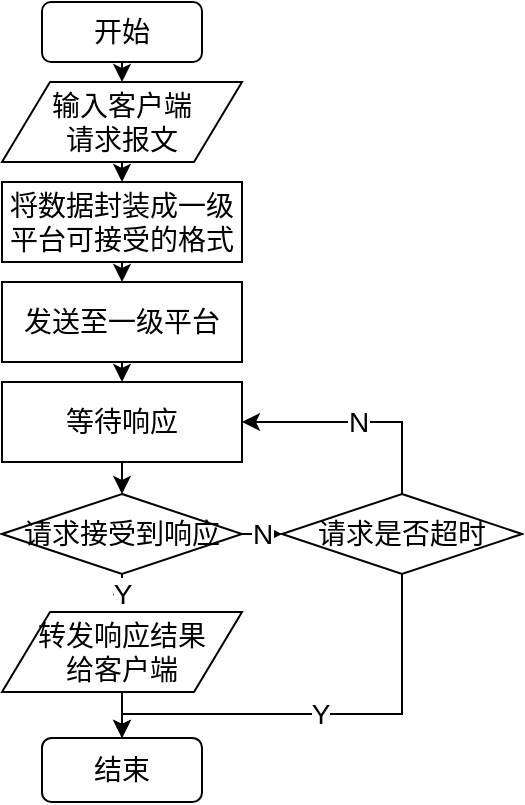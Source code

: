 <mxfile version="10.6.9" type="github"><diagram id="6a731a19-8d31-9384-78a2-239565b7b9f0" name="Page-1"><mxGraphModel dx="754" dy="436" grid="1" gridSize="10" guides="1" tooltips="1" connect="1" arrows="1" fold="1" page="1" pageScale="1" pageWidth="1169" pageHeight="827" background="#ffffff" math="0" shadow="0"><root><mxCell id="0"/><mxCell id="1" parent="0"/><mxCell id="ubXrytw-IXT8hKqeV3bM-14" style="edgeStyle=orthogonalEdgeStyle;rounded=0;orthogonalLoop=1;jettySize=auto;html=1;exitX=0.5;exitY=1;exitDx=0;exitDy=0;entryX=0.5;entryY=0;entryDx=0;entryDy=0;fontSize=14;" parent="1" source="fSllt47jS76DDm8m2qAF-55" target="ubXrytw-IXT8hKqeV3bM-5" edge="1"><mxGeometry relative="1" as="geometry"/></mxCell><mxCell id="fSllt47jS76DDm8m2qAF-55" value="将数据封装成一级平台可接受的格式" style="rounded=0;whiteSpace=wrap;html=1;fontSize=14;" parent="1" vertex="1"><mxGeometry x="210" y="260" width="120" height="40" as="geometry"/></mxCell><mxCell id="ubXrytw-IXT8hKqeV3bM-22" style="edgeStyle=orthogonalEdgeStyle;rounded=0;orthogonalLoop=1;jettySize=auto;html=1;exitX=0.5;exitY=1;exitDx=0;exitDy=0;entryX=0.5;entryY=0;entryDx=0;entryDy=0;fontSize=14;" parent="1" source="fSllt47jS76DDm8m2qAF-56" target="fSllt47jS76DDm8m2qAF-55" edge="1"><mxGeometry relative="1" as="geometry"/></mxCell><mxCell id="fSllt47jS76DDm8m2qAF-56" value="输入客户端&lt;br&gt;请求报文" style="shape=parallelogram;perimeter=parallelogramPerimeter;whiteSpace=wrap;html=1;fontSize=14;" parent="1" vertex="1"><mxGeometry x="210" y="210" width="120" height="40" as="geometry"/></mxCell><mxCell id="ubXrytw-IXT8hKqeV3bM-17" value="Y" style="edgeStyle=orthogonalEdgeStyle;rounded=0;orthogonalLoop=1;jettySize=auto;html=1;exitX=0.5;exitY=1;exitDx=0;exitDy=0;entryX=0.5;entryY=0;entryDx=0;entryDy=0;fontSize=14;" parent="1" source="fSllt47jS76DDm8m2qAF-57" target="ubXrytw-IXT8hKqeV3bM-8" edge="1"><mxGeometry relative="1" as="geometry"/></mxCell><mxCell id="ubXrytw-IXT8hKqeV3bM-18" value="N" style="edgeStyle=orthogonalEdgeStyle;rounded=0;orthogonalLoop=1;jettySize=auto;html=1;exitX=1;exitY=0.5;exitDx=0;exitDy=0;entryX=0;entryY=0.5;entryDx=0;entryDy=0;fontSize=14;" parent="1" source="fSllt47jS76DDm8m2qAF-57" target="ubXrytw-IXT8hKqeV3bM-9" edge="1"><mxGeometry relative="1" as="geometry"/></mxCell><mxCell id="fSllt47jS76DDm8m2qAF-57" value="请求接受到响应&lt;br&gt;" style="rhombus;whiteSpace=wrap;html=1;fontSize=14;" parent="1" vertex="1"><mxGeometry x="210" y="416" width="120" height="40" as="geometry"/></mxCell><mxCell id="ubXrytw-IXT8hKqeV3bM-12" style="edgeStyle=orthogonalEdgeStyle;rounded=0;orthogonalLoop=1;jettySize=auto;html=1;exitX=0.5;exitY=1;exitDx=0;exitDy=0;entryX=0.5;entryY=0;entryDx=0;entryDy=0;fontSize=14;" parent="1" source="fSllt47jS76DDm8m2qAF-58" target="fSllt47jS76DDm8m2qAF-56" edge="1"><mxGeometry relative="1" as="geometry"/></mxCell><mxCell id="fSllt47jS76DDm8m2qAF-58" value="开始" style="shape=ext;rounded=1;whiteSpace=wrap;html=1;fontSize=14;" parent="1" vertex="1"><mxGeometry x="230" y="170" width="80" height="30" as="geometry"/></mxCell><mxCell id="ubXrytw-IXT8hKqeV3bM-1" value="结束" style="shape=ext;rounded=1;whiteSpace=wrap;html=1;fontSize=14;" parent="1" vertex="1"><mxGeometry x="230" y="538" width="80" height="32" as="geometry"/></mxCell><mxCell id="ubXrytw-IXT8hKqeV3bM-15" style="edgeStyle=orthogonalEdgeStyle;rounded=0;orthogonalLoop=1;jettySize=auto;html=1;exitX=0.5;exitY=1;exitDx=0;exitDy=0;entryX=0.5;entryY=0;entryDx=0;entryDy=0;fontSize=14;" parent="1" source="ubXrytw-IXT8hKqeV3bM-5" target="ubXrytw-IXT8hKqeV3bM-7" edge="1"><mxGeometry relative="1" as="geometry"/></mxCell><mxCell id="ubXrytw-IXT8hKqeV3bM-5" value="发送至一级平台" style="rounded=0;whiteSpace=wrap;html=1;fontSize=14;" parent="1" vertex="1"><mxGeometry x="210" y="310" width="120" height="40" as="geometry"/></mxCell><mxCell id="ubXrytw-IXT8hKqeV3bM-16" style="edgeStyle=orthogonalEdgeStyle;rounded=0;orthogonalLoop=1;jettySize=auto;html=1;exitX=0.5;exitY=1;exitDx=0;exitDy=0;entryX=0.5;entryY=0;entryDx=0;entryDy=0;fontSize=14;" parent="1" source="ubXrytw-IXT8hKqeV3bM-7" target="fSllt47jS76DDm8m2qAF-57" edge="1"><mxGeometry relative="1" as="geometry"/></mxCell><mxCell id="ubXrytw-IXT8hKqeV3bM-7" value="等待响应" style="rounded=0;whiteSpace=wrap;html=1;fontSize=14;" parent="1" vertex="1"><mxGeometry x="210" y="360" width="120" height="40" as="geometry"/></mxCell><mxCell id="ubXrytw-IXT8hKqeV3bM-21" style="edgeStyle=orthogonalEdgeStyle;rounded=0;orthogonalLoop=1;jettySize=auto;html=1;exitX=0.5;exitY=1;exitDx=0;exitDy=0;entryX=0.5;entryY=0;entryDx=0;entryDy=0;fontSize=14;" parent="1" source="ubXrytw-IXT8hKqeV3bM-8" target="ubXrytw-IXT8hKqeV3bM-1" edge="1"><mxGeometry relative="1" as="geometry"/></mxCell><mxCell id="ubXrytw-IXT8hKqeV3bM-8" value="转发响应结果&lt;br&gt;给客户端" style="shape=parallelogram;perimeter=parallelogramPerimeter;whiteSpace=wrap;html=1;fontSize=14;" parent="1" vertex="1"><mxGeometry x="210" y="475" width="120" height="40" as="geometry"/></mxCell><mxCell id="ubXrytw-IXT8hKqeV3bM-19" value="N" style="edgeStyle=orthogonalEdgeStyle;rounded=0;orthogonalLoop=1;jettySize=auto;html=1;exitX=0.5;exitY=0;exitDx=0;exitDy=0;entryX=1;entryY=0.5;entryDx=0;entryDy=0;fontSize=14;" parent="1" source="ubXrytw-IXT8hKqeV3bM-9" target="ubXrytw-IXT8hKqeV3bM-7" edge="1"><mxGeometry relative="1" as="geometry"/></mxCell><mxCell id="ubXrytw-IXT8hKqeV3bM-20" value="Y" style="edgeStyle=orthogonalEdgeStyle;rounded=0;orthogonalLoop=1;jettySize=auto;html=1;exitX=0.5;exitY=1;exitDx=0;exitDy=0;entryX=0.5;entryY=0;entryDx=0;entryDy=0;fontSize=14;" parent="1" source="ubXrytw-IXT8hKqeV3bM-9" target="ubXrytw-IXT8hKqeV3bM-1" edge="1"><mxGeometry relative="1" as="geometry"><Array as="points"><mxPoint x="410" y="526"/><mxPoint x="270" y="526"/></Array></mxGeometry></mxCell><mxCell id="ubXrytw-IXT8hKqeV3bM-9" value="请求是否超时" style="rhombus;whiteSpace=wrap;html=1;fontSize=14;" parent="1" vertex="1"><mxGeometry x="350" y="416" width="120" height="40" as="geometry"/></mxCell></root></mxGraphModel></diagram></mxfile>